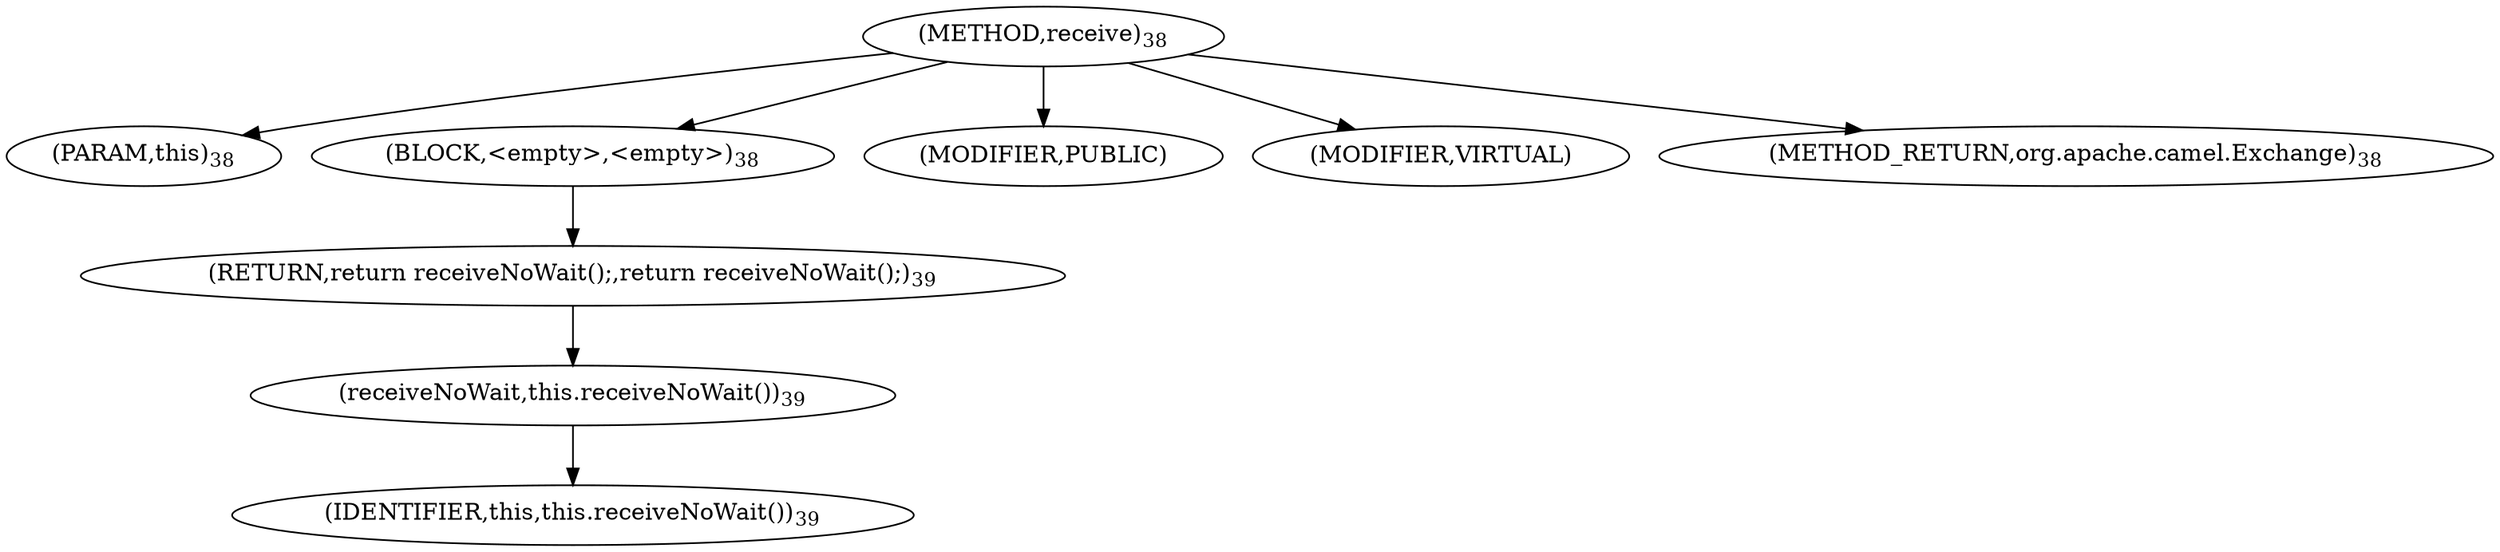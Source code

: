 digraph "receive" {  
"32" [label = <(METHOD,receive)<SUB>38</SUB>> ]
"7" [label = <(PARAM,this)<SUB>38</SUB>> ]
"33" [label = <(BLOCK,&lt;empty&gt;,&lt;empty&gt;)<SUB>38</SUB>> ]
"34" [label = <(RETURN,return receiveNoWait();,return receiveNoWait();)<SUB>39</SUB>> ]
"35" [label = <(receiveNoWait,this.receiveNoWait())<SUB>39</SUB>> ]
"6" [label = <(IDENTIFIER,this,this.receiveNoWait())<SUB>39</SUB>> ]
"36" [label = <(MODIFIER,PUBLIC)> ]
"37" [label = <(MODIFIER,VIRTUAL)> ]
"38" [label = <(METHOD_RETURN,org.apache.camel.Exchange)<SUB>38</SUB>> ]
  "32" -> "7" 
  "32" -> "33" 
  "32" -> "36" 
  "32" -> "37" 
  "32" -> "38" 
  "33" -> "34" 
  "34" -> "35" 
  "35" -> "6" 
}
